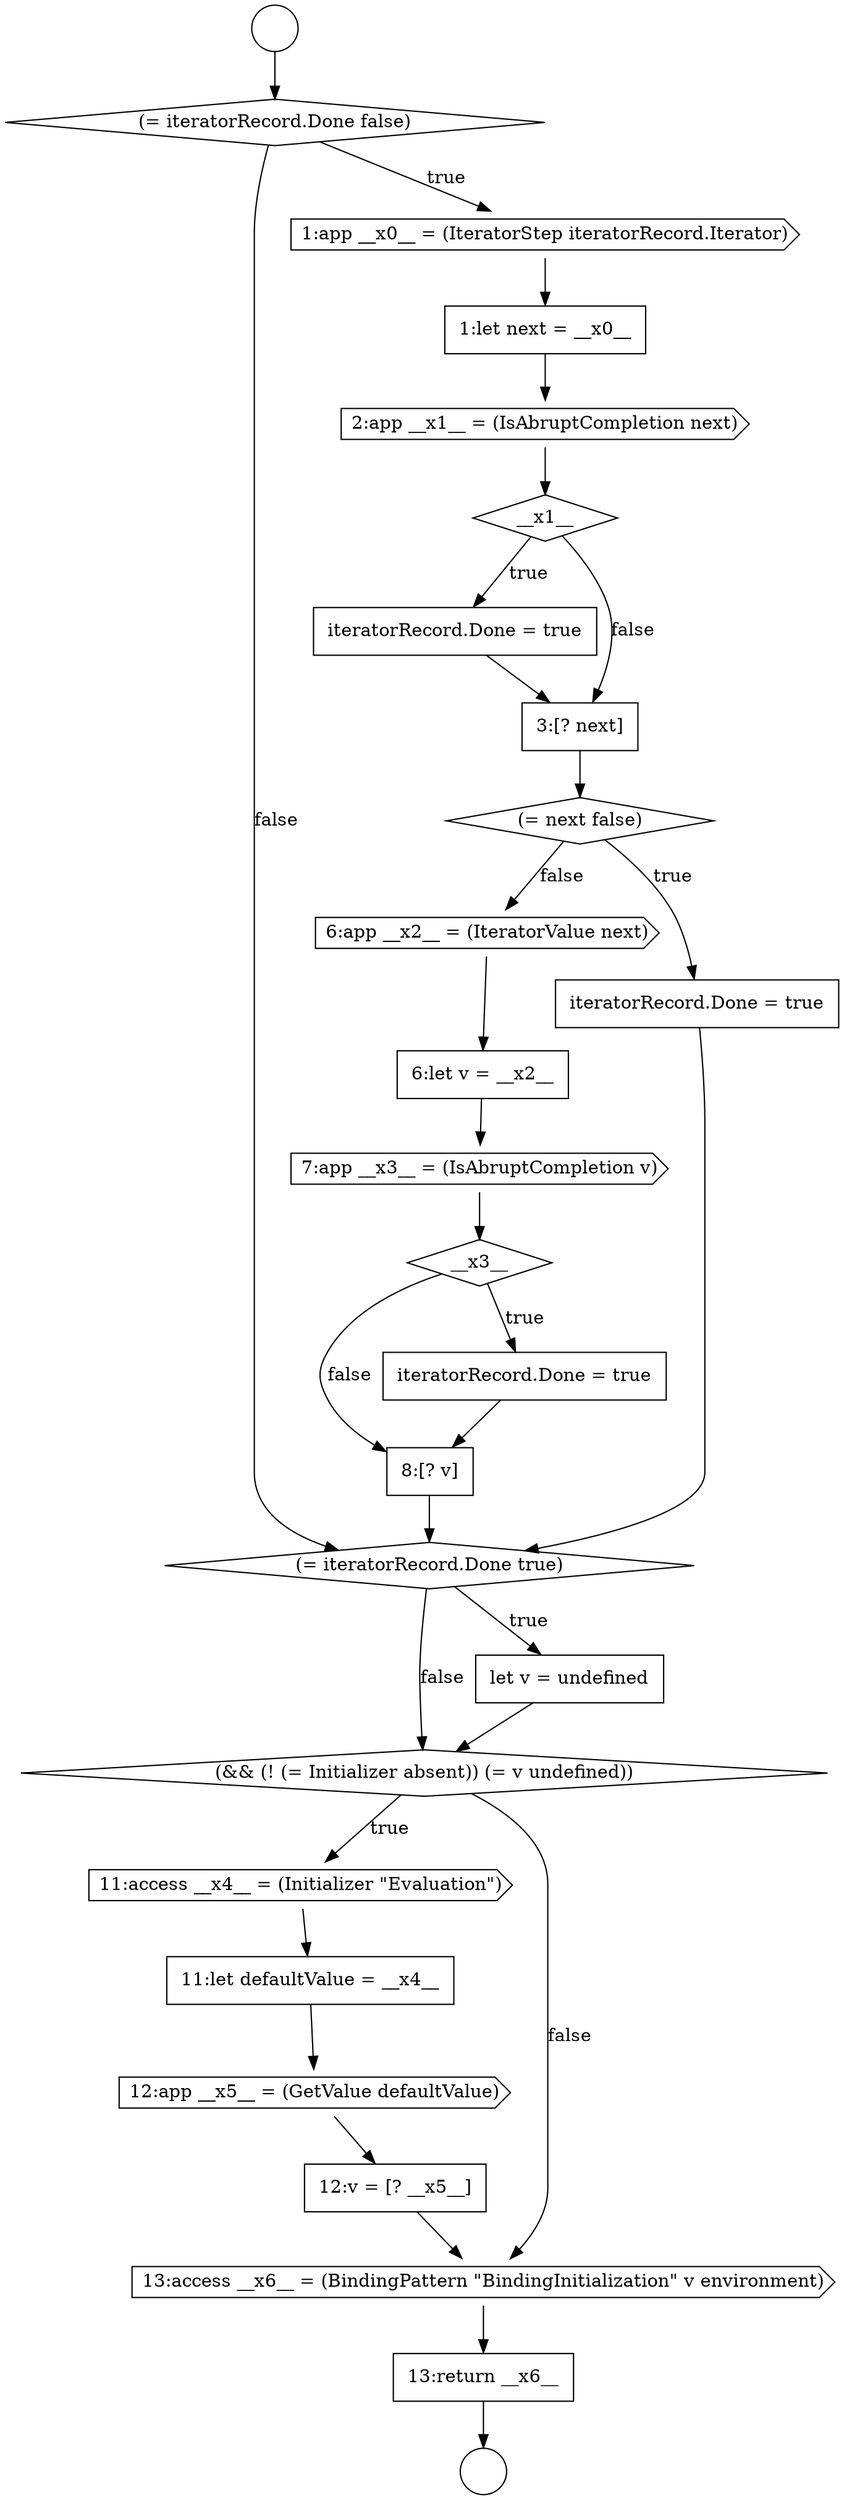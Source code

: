 digraph {
  node6042 [shape=cds, label=<<font color="black">2:app __x1__ = (IsAbruptCompletion next)</font>> color="black" fillcolor="white" style=filled]
  node6057 [shape=cds, label=<<font color="black">11:access __x4__ = (Initializer &quot;Evaluation&quot;)</font>> color="black" fillcolor="white" style=filled]
  node6046 [shape=diamond, label=<<font color="black">(= next false)</font>> color="black" fillcolor="white" style=filled]
  node6039 [shape=diamond, label=<<font color="black">(= iteratorRecord.Done false)</font>> color="black" fillcolor="white" style=filled]
  node6049 [shape=none, margin=0, label=<<font color="black">
    <table border="0" cellborder="1" cellspacing="0" cellpadding="10">
      <tr><td align="left">6:let v = __x2__</td></tr>
    </table>
  </font>> color="black" fillcolor="white" style=filled]
  node6054 [shape=diamond, label=<<font color="black">(= iteratorRecord.Done true)</font>> color="black" fillcolor="white" style=filled]
  node6038 [shape=circle label=" " color="black" fillcolor="white" style=filled]
  node6048 [shape=cds, label=<<font color="black">6:app __x2__ = (IteratorValue next)</font>> color="black" fillcolor="white" style=filled]
  node6044 [shape=none, margin=0, label=<<font color="black">
    <table border="0" cellborder="1" cellspacing="0" cellpadding="10">
      <tr><td align="left">iteratorRecord.Done = true</td></tr>
    </table>
  </font>> color="black" fillcolor="white" style=filled]
  node6056 [shape=diamond, label=<<font color="black">(&amp;&amp; (! (= Initializer absent)) (= v undefined))</font>> color="black" fillcolor="white" style=filled]
  node6051 [shape=diamond, label=<<font color="black">__x3__</font>> color="black" fillcolor="white" style=filled]
  node6037 [shape=circle label=" " color="black" fillcolor="white" style=filled]
  node6041 [shape=none, margin=0, label=<<font color="black">
    <table border="0" cellborder="1" cellspacing="0" cellpadding="10">
      <tr><td align="left">1:let next = __x0__</td></tr>
    </table>
  </font>> color="black" fillcolor="white" style=filled]
  node6040 [shape=cds, label=<<font color="black">1:app __x0__ = (IteratorStep iteratorRecord.Iterator)</font>> color="black" fillcolor="white" style=filled]
  node6047 [shape=none, margin=0, label=<<font color="black">
    <table border="0" cellborder="1" cellspacing="0" cellpadding="10">
      <tr><td align="left">iteratorRecord.Done = true</td></tr>
    </table>
  </font>> color="black" fillcolor="white" style=filled]
  node6058 [shape=none, margin=0, label=<<font color="black">
    <table border="0" cellborder="1" cellspacing="0" cellpadding="10">
      <tr><td align="left">11:let defaultValue = __x4__</td></tr>
    </table>
  </font>> color="black" fillcolor="white" style=filled]
  node6043 [shape=diamond, label=<<font color="black">__x1__</font>> color="black" fillcolor="white" style=filled]
  node6060 [shape=none, margin=0, label=<<font color="black">
    <table border="0" cellborder="1" cellspacing="0" cellpadding="10">
      <tr><td align="left">12:v = [? __x5__]</td></tr>
    </table>
  </font>> color="black" fillcolor="white" style=filled]
  node6053 [shape=none, margin=0, label=<<font color="black">
    <table border="0" cellborder="1" cellspacing="0" cellpadding="10">
      <tr><td align="left">8:[? v]</td></tr>
    </table>
  </font>> color="black" fillcolor="white" style=filled]
  node6052 [shape=none, margin=0, label=<<font color="black">
    <table border="0" cellborder="1" cellspacing="0" cellpadding="10">
      <tr><td align="left">iteratorRecord.Done = true</td></tr>
    </table>
  </font>> color="black" fillcolor="white" style=filled]
  node6061 [shape=cds, label=<<font color="black">13:access __x6__ = (BindingPattern &quot;BindingInitialization&quot; v environment)</font>> color="black" fillcolor="white" style=filled]
  node6059 [shape=cds, label=<<font color="black">12:app __x5__ = (GetValue defaultValue)</font>> color="black" fillcolor="white" style=filled]
  node6045 [shape=none, margin=0, label=<<font color="black">
    <table border="0" cellborder="1" cellspacing="0" cellpadding="10">
      <tr><td align="left">3:[? next]</td></tr>
    </table>
  </font>> color="black" fillcolor="white" style=filled]
  node6062 [shape=none, margin=0, label=<<font color="black">
    <table border="0" cellborder="1" cellspacing="0" cellpadding="10">
      <tr><td align="left">13:return __x6__</td></tr>
    </table>
  </font>> color="black" fillcolor="white" style=filled]
  node6055 [shape=none, margin=0, label=<<font color="black">
    <table border="0" cellborder="1" cellspacing="0" cellpadding="10">
      <tr><td align="left">let v = undefined</td></tr>
    </table>
  </font>> color="black" fillcolor="white" style=filled]
  node6050 [shape=cds, label=<<font color="black">7:app __x3__ = (IsAbruptCompletion v)</font>> color="black" fillcolor="white" style=filled]
  node6047 -> node6054 [ color="black"]
  node6056 -> node6057 [label=<<font color="black">true</font>> color="black"]
  node6056 -> node6061 [label=<<font color="black">false</font>> color="black"]
  node6062 -> node6038 [ color="black"]
  node6061 -> node6062 [ color="black"]
  node6059 -> node6060 [ color="black"]
  node6037 -> node6039 [ color="black"]
  node6050 -> node6051 [ color="black"]
  node6049 -> node6050 [ color="black"]
  node6044 -> node6045 [ color="black"]
  node6040 -> node6041 [ color="black"]
  node6042 -> node6043 [ color="black"]
  node6054 -> node6055 [label=<<font color="black">true</font>> color="black"]
  node6054 -> node6056 [label=<<font color="black">false</font>> color="black"]
  node6043 -> node6044 [label=<<font color="black">true</font>> color="black"]
  node6043 -> node6045 [label=<<font color="black">false</font>> color="black"]
  node6053 -> node6054 [ color="black"]
  node6057 -> node6058 [ color="black"]
  node6048 -> node6049 [ color="black"]
  node6039 -> node6040 [label=<<font color="black">true</font>> color="black"]
  node6039 -> node6054 [label=<<font color="black">false</font>> color="black"]
  node6046 -> node6047 [label=<<font color="black">true</font>> color="black"]
  node6046 -> node6048 [label=<<font color="black">false</font>> color="black"]
  node6052 -> node6053 [ color="black"]
  node6055 -> node6056 [ color="black"]
  node6060 -> node6061 [ color="black"]
  node6051 -> node6052 [label=<<font color="black">true</font>> color="black"]
  node6051 -> node6053 [label=<<font color="black">false</font>> color="black"]
  node6041 -> node6042 [ color="black"]
  node6045 -> node6046 [ color="black"]
  node6058 -> node6059 [ color="black"]
}
